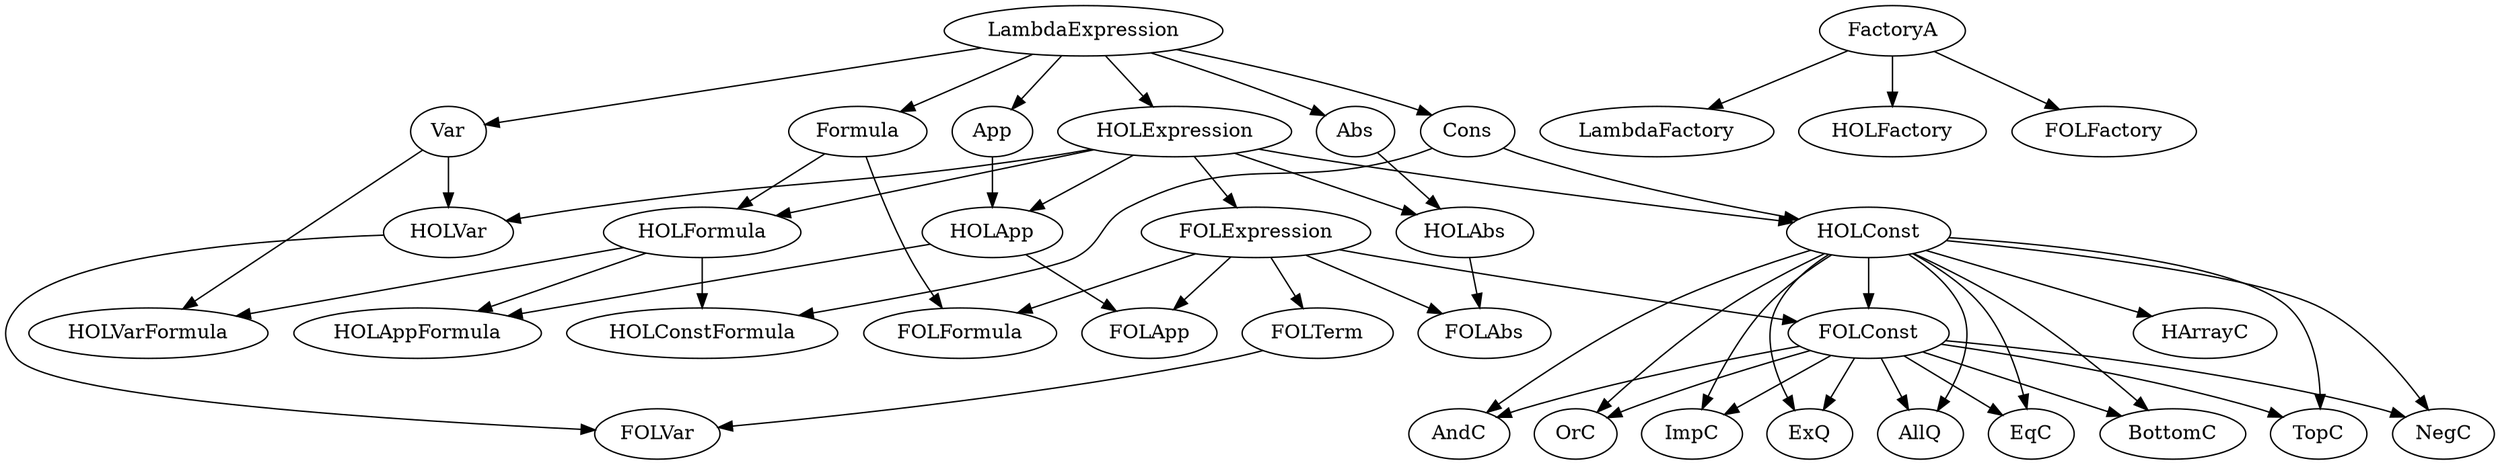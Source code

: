 # Command: dot hierarchy.gv -Tpng > hierarchy.png

digraph G {
  LambdaExpression -> Var;
  LambdaExpression -> Cons;
  LambdaExpression -> App;
  LambdaExpression -> Abs;
  LambdaExpression -> Formula;
  LambdaExpression -> HOLExpression;
  FactoryA -> LambdaFactory;
  HOLExpression -> HOLFormula;
  FactoryA -> HOLFactory;
  Formula -> HOLFormula;
  HOLExpression -> HOLVar;
  Var -> HOLVar;
  HOLExpression -> HOLConst;
  Cons -> HOLConst;
  HOLFormula -> HOLVarFormula;
  Var -> HOLVarFormula;
  HOLFormula -> HOLConstFormula;
  Cons -> HOLConstFormula;
  App -> HOLApp;
  HOLExpression -> HOLApp;
  HOLApp -> HOLAppFormula;
  HOLFormula -> HOLAppFormula;
  Abs -> HOLAbs;
  HOLExpression -> HOLAbs;
  HOLConst -> BottomC;
  HOLConst -> TopC;
  HOLConst -> NegC;
  HOLConst -> AndC;
  HOLConst -> OrC;
  HOLConst -> ImpC;
  HOLConst -> HArrayC; 
  HOLConst -> ExQ;
  HOLConst -> AllQ;
  HOLConst -> EqC;
  HOLExpression -> FOLExpression;
  FOLExpression -> FOLFormula;
  Formula -> FOLFormula;
  FOLExpression -> FOLTerm;
  HOLApp -> FOLApp;
  FOLExpression -> FOLApp;
  HOLAbs -> FOLAbs;
  FOLExpression -> FOLAbs;
  HOLVar -> FOLVar;
  FOLTerm -> FOLVar;
  HOLConst -> FOLConst;
  FOLExpression -> FOLConst;
  FOLConst -> TopC;
  FOLConst -> BottomC;
  FOLConst -> NegC;
  FOLConst -> AndC;
  FOLConst -> OrC;
  FOLConst -> ImpC;
  FOLConst -> EqC;
  FOLConst -> ExQ;
  FOLConst -> AllQ;
  FactoryA -> FOLFactory;
}
